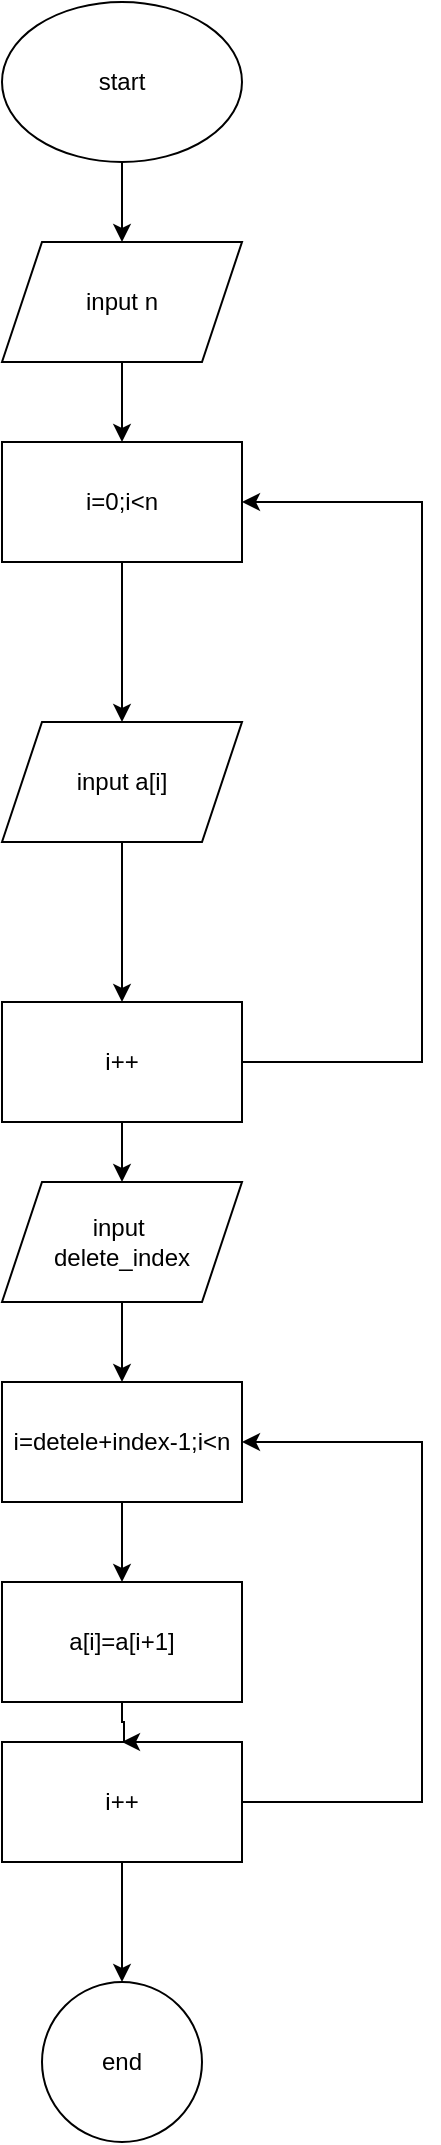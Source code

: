 <mxfile version="22.0.3" type="device">
  <diagram name="Page-1" id="-3UO-knmtwzRtR1OATSV">
    <mxGraphModel dx="1036" dy="606" grid="1" gridSize="10" guides="1" tooltips="1" connect="1" arrows="1" fold="1" page="1" pageScale="1" pageWidth="850" pageHeight="1100" math="0" shadow="0">
      <root>
        <mxCell id="0" />
        <mxCell id="1" parent="0" />
        <mxCell id="rZooI-E6da-HcJg8-sCL-3" value="" style="edgeStyle=orthogonalEdgeStyle;rounded=0;orthogonalLoop=1;jettySize=auto;html=1;" parent="1" source="rZooI-E6da-HcJg8-sCL-1" target="rZooI-E6da-HcJg8-sCL-2" edge="1">
          <mxGeometry relative="1" as="geometry" />
        </mxCell>
        <mxCell id="rZooI-E6da-HcJg8-sCL-1" value="start" style="ellipse;whiteSpace=wrap;html=1;" parent="1" vertex="1">
          <mxGeometry x="370" y="10" width="120" height="80" as="geometry" />
        </mxCell>
        <mxCell id="rZooI-E6da-HcJg8-sCL-5" value="" style="edgeStyle=orthogonalEdgeStyle;rounded=0;orthogonalLoop=1;jettySize=auto;html=1;" parent="1" source="rZooI-E6da-HcJg8-sCL-2" target="rZooI-E6da-HcJg8-sCL-4" edge="1">
          <mxGeometry relative="1" as="geometry" />
        </mxCell>
        <mxCell id="rZooI-E6da-HcJg8-sCL-2" value="input n" style="shape=parallelogram;perimeter=parallelogramPerimeter;whiteSpace=wrap;html=1;fixedSize=1;" parent="1" vertex="1">
          <mxGeometry x="370" y="130" width="120" height="60" as="geometry" />
        </mxCell>
        <mxCell id="rZooI-E6da-HcJg8-sCL-7" value="" style="edgeStyle=orthogonalEdgeStyle;rounded=0;orthogonalLoop=1;jettySize=auto;html=1;" parent="1" source="rZooI-E6da-HcJg8-sCL-4" target="rZooI-E6da-HcJg8-sCL-6" edge="1">
          <mxGeometry relative="1" as="geometry" />
        </mxCell>
        <mxCell id="rZooI-E6da-HcJg8-sCL-4" value="i=0;i&amp;lt;n" style="rounded=0;whiteSpace=wrap;html=1;" parent="1" vertex="1">
          <mxGeometry x="370" y="230" width="120" height="60" as="geometry" />
        </mxCell>
        <mxCell id="rZooI-E6da-HcJg8-sCL-9" value="" style="edgeStyle=orthogonalEdgeStyle;rounded=0;orthogonalLoop=1;jettySize=auto;html=1;" parent="1" source="rZooI-E6da-HcJg8-sCL-6" target="rZooI-E6da-HcJg8-sCL-8" edge="1">
          <mxGeometry relative="1" as="geometry" />
        </mxCell>
        <mxCell id="rZooI-E6da-HcJg8-sCL-6" value="input a[i]" style="shape=parallelogram;perimeter=parallelogramPerimeter;whiteSpace=wrap;html=1;fixedSize=1;rounded=0;" parent="1" vertex="1">
          <mxGeometry x="370" y="370" width="120" height="60" as="geometry" />
        </mxCell>
        <mxCell id="rZooI-E6da-HcJg8-sCL-10" style="edgeStyle=orthogonalEdgeStyle;rounded=0;orthogonalLoop=1;jettySize=auto;html=1;entryX=1;entryY=0.5;entryDx=0;entryDy=0;" parent="1" source="rZooI-E6da-HcJg8-sCL-8" target="rZooI-E6da-HcJg8-sCL-4" edge="1">
          <mxGeometry relative="1" as="geometry">
            <Array as="points">
              <mxPoint x="580" y="540" />
              <mxPoint x="580" y="260" />
            </Array>
          </mxGeometry>
        </mxCell>
        <mxCell id="rZooI-E6da-HcJg8-sCL-18" value="" style="edgeStyle=orthogonalEdgeStyle;rounded=0;orthogonalLoop=1;jettySize=auto;html=1;" parent="1" source="rZooI-E6da-HcJg8-sCL-8" target="rZooI-E6da-HcJg8-sCL-17" edge="1">
          <mxGeometry relative="1" as="geometry" />
        </mxCell>
        <mxCell id="rZooI-E6da-HcJg8-sCL-8" value="i++" style="whiteSpace=wrap;html=1;rounded=0;" parent="1" vertex="1">
          <mxGeometry x="370" y="510" width="120" height="60" as="geometry" />
        </mxCell>
        <mxCell id="rZooI-E6da-HcJg8-sCL-23" value="" style="edgeStyle=orthogonalEdgeStyle;rounded=0;orthogonalLoop=1;jettySize=auto;html=1;" parent="1" source="rZooI-E6da-HcJg8-sCL-12" target="rZooI-E6da-HcJg8-sCL-22" edge="1">
          <mxGeometry relative="1" as="geometry" />
        </mxCell>
        <mxCell id="rZooI-E6da-HcJg8-sCL-12" value="i=detele+index-1;i&amp;lt;n" style="rounded=0;whiteSpace=wrap;html=1;" parent="1" vertex="1">
          <mxGeometry x="370" y="700" width="120" height="60" as="geometry" />
        </mxCell>
        <mxCell id="rZooI-E6da-HcJg8-sCL-15" style="edgeStyle=orthogonalEdgeStyle;rounded=0;orthogonalLoop=1;jettySize=auto;html=1;entryX=1;entryY=0.5;entryDx=0;entryDy=0;" parent="1" source="rZooI-E6da-HcJg8-sCL-16" target="rZooI-E6da-HcJg8-sCL-12" edge="1">
          <mxGeometry relative="1" as="geometry">
            <Array as="points">
              <mxPoint x="580" y="910" />
              <mxPoint x="580" y="730" />
            </Array>
          </mxGeometry>
        </mxCell>
        <mxCell id="rZooI-E6da-HcJg8-sCL-29" value="" style="edgeStyle=orthogonalEdgeStyle;rounded=0;orthogonalLoop=1;jettySize=auto;html=1;" parent="1" source="rZooI-E6da-HcJg8-sCL-16" target="rZooI-E6da-HcJg8-sCL-28" edge="1">
          <mxGeometry relative="1" as="geometry" />
        </mxCell>
        <mxCell id="rZooI-E6da-HcJg8-sCL-16" value="i++" style="whiteSpace=wrap;html=1;rounded=0;" parent="1" vertex="1">
          <mxGeometry x="370" y="880" width="120" height="60" as="geometry" />
        </mxCell>
        <mxCell id="rZooI-E6da-HcJg8-sCL-19" value="" style="edgeStyle=orthogonalEdgeStyle;rounded=0;orthogonalLoop=1;jettySize=auto;html=1;" parent="1" source="rZooI-E6da-HcJg8-sCL-17" target="rZooI-E6da-HcJg8-sCL-12" edge="1">
          <mxGeometry relative="1" as="geometry" />
        </mxCell>
        <mxCell id="rZooI-E6da-HcJg8-sCL-17" value="input&amp;nbsp;&lt;br&gt;delete_index" style="shape=parallelogram;perimeter=parallelogramPerimeter;whiteSpace=wrap;html=1;fixedSize=1;" parent="1" vertex="1">
          <mxGeometry x="370" y="600" width="120" height="60" as="geometry" />
        </mxCell>
        <mxCell id="rZooI-E6da-HcJg8-sCL-24" value="" style="edgeStyle=orthogonalEdgeStyle;rounded=0;orthogonalLoop=1;jettySize=auto;html=1;" parent="1" source="rZooI-E6da-HcJg8-sCL-22" edge="1">
          <mxGeometry relative="1" as="geometry">
            <mxPoint x="430" y="880" as="targetPoint" />
            <Array as="points">
              <mxPoint x="430" y="870" />
              <mxPoint x="431" y="870" />
            </Array>
          </mxGeometry>
        </mxCell>
        <mxCell id="rZooI-E6da-HcJg8-sCL-22" value="a[i]=a[i+1]" style="rounded=0;whiteSpace=wrap;html=1;" parent="1" vertex="1">
          <mxGeometry x="370" y="800" width="120" height="60" as="geometry" />
        </mxCell>
        <mxCell id="rZooI-E6da-HcJg8-sCL-28" value="end" style="ellipse;whiteSpace=wrap;html=1;rounded=0;" parent="1" vertex="1">
          <mxGeometry x="390" y="1000" width="80" height="80" as="geometry" />
        </mxCell>
      </root>
    </mxGraphModel>
  </diagram>
</mxfile>
